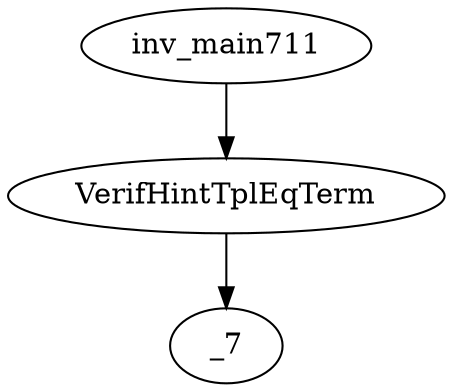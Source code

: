 digraph dag {
0 [label="inv_main711"];
1 [label="VerifHintTplEqTerm"];
2 [label="_7"];
0->1
1 -> 2
}
